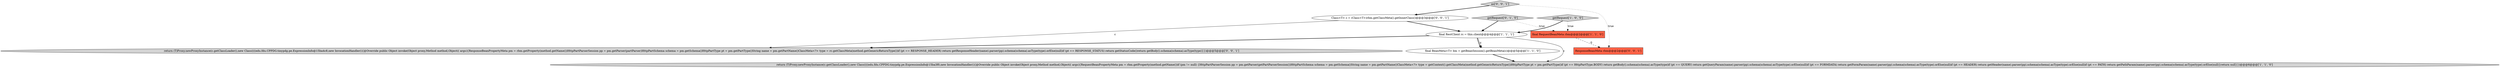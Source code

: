 digraph {
2 [style = filled, label = "final BeanMeta<T> bm = getBeanSession().getBeanMeta(c)@@@5@@@['1', '1', '0']", fillcolor = white, shape = ellipse image = "AAA0AAABBB1BBB"];
5 [style = filled, label = "getRequest['0', '1', '0']", fillcolor = lightgray, shape = diamond image = "AAA0AAABBB2BBB"];
7 [style = filled, label = "ResponseBeanMeta rbm@@@2@@@['0', '0', '1']", fillcolor = tomato, shape = box image = "AAA0AAABBB3BBB"];
3 [style = filled, label = "return (T)Proxy.newProxyInstance(c.getClassLoader(),new Class((((edu.fdu.CPPDG.tinypdg.pe.ExpressionInfo@15ba3f0,new InvocationHandler(){@Override public Object invoke(Object proxy,Method method,Object(( args){RequestBeanPropertyMeta pm = rbm.getProperty(method.getName())if (pm != null) {HttpPartParserSession pp = pm.getParser(getPartParserSession())HttpPartSchema schema = pm.getSchema()String name = pm.getPartName()ClassMeta<?> type = getContext().getClassMeta(method.getGenericReturnType())HttpPartType pt = pm.getPartType()if (pt == HttpPartType.BODY) return getBody().schema(schema).asType(type)if (pt == QUERY) return getQueryParam(name).parser(pp).schema(schema).asType(type).orElse(null)if (pt == FORMDATA) return getFormParam(name).parser(pp).schema(schema).asType(type).orElse(null)if (pt == HEADER) return getHeader(name).parser(pp).schema(schema).asType(type).orElse(null)if (pt == PATH) return getPathParam(name).parser(pp).schema(schema).asType(type).orElse(null)}return null}})@@@6@@@['1', '1', '0']", fillcolor = lightgray, shape = ellipse image = "AAA0AAABBB1BBB"];
4 [style = filled, label = "final RequestBeanMeta rbm@@@2@@@['1', '1', '0']", fillcolor = tomato, shape = box image = "AAA0AAABBB1BBB"];
6 [style = filled, label = "Class<T> c = (Class<T>)rbm.getClassMeta().getInnerClass()@@@3@@@['0', '0', '1']", fillcolor = white, shape = ellipse image = "AAA0AAABBB3BBB"];
0 [style = filled, label = "final RestClient rc = this.client@@@4@@@['1', '1', '1']", fillcolor = white, shape = ellipse image = "AAA0AAABBB1BBB"];
1 [style = filled, label = "getRequest['1', '0', '0']", fillcolor = lightgray, shape = diamond image = "AAA0AAABBB1BBB"];
9 [style = filled, label = "return (T)Proxy.newProxyInstance(c.getClassLoader(),new Class((((edu.fdu.CPPDG.tinypdg.pe.ExpressionInfo@15ba4c8,new InvocationHandler(){@Override public Object invoke(Object proxy,Method method,Object(( args){ResponseBeanPropertyMeta pm = rbm.getProperty(method.getName())HttpPartParserSession pp = pm.getParser(partParser)HttpPartSchema schema = pm.getSchema()HttpPartType pt = pm.getPartType()String name = pm.getPartName()ClassMeta<?> type = rc.getClassMeta(method.getGenericReturnType())if (pt == RESPONSE_HEADER) return getResponseHeader(name).parser(pp).schema(schema).asType(type).orElse(null)if (pt == RESPONSE_STATUS) return getStatusCode()return getBody().schema(schema).asType(type)}})@@@5@@@['0', '0', '1']", fillcolor = lightgray, shape = ellipse image = "AAA0AAABBB3BBB"];
8 [style = filled, label = "as['0', '0', '1']", fillcolor = lightgray, shape = diamond image = "AAA0AAABBB3BBB"];
6->0 [style = bold, label=""];
0->9 [style = bold, label=""];
5->0 [style = bold, label=""];
0->3 [style = solid, label="c"];
5->4 [style = dotted, label="true"];
0->2 [style = bold, label=""];
4->7 [style = dashed, label="0"];
8->6 [style = bold, label=""];
6->9 [style = solid, label="c"];
8->7 [style = dotted, label="true"];
1->4 [style = dotted, label="true"];
1->0 [style = bold, label=""];
0->2 [style = solid, label="c"];
2->3 [style = bold, label=""];
}
